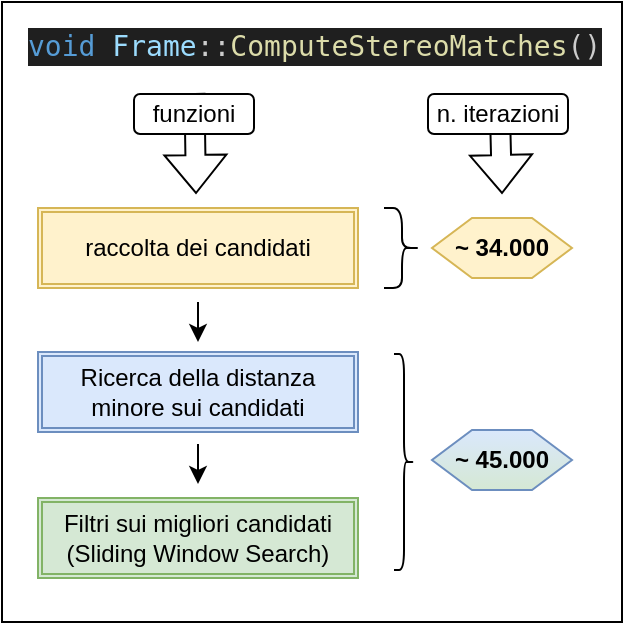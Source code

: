<mxfile version="24.4.6" type="device">
  <diagram name="Page-1" id="oBVPWwU0Wbxt7LJlv_sG">
    <mxGraphModel dx="819" dy="477" grid="0" gridSize="10" guides="1" tooltips="1" connect="1" arrows="1" fold="1" page="1" pageScale="1" pageWidth="1169" pageHeight="1654" math="0" shadow="0">
      <root>
        <mxCell id="0" />
        <mxCell id="1" parent="0" />
        <mxCell id="AjBxmP2izFoxVWebHggp-1" value="&lt;div style=&quot;color: #cccccc;background-color: #1f1f1f;font-family: &#39;Droid Sans Mono&#39;, &#39;monospace&#39;, monospace;font-weight: normal;font-size: 14px;line-height: 19px;white-space: pre;&quot;&gt;&lt;div&gt;&lt;span style=&quot;color: #569cd6;&quot;&gt;void&lt;/span&gt;&lt;span style=&quot;color: #cccccc;&quot;&gt; &lt;/span&gt;&lt;span style=&quot;color: #9cdcfe;&quot;&gt;Frame&lt;/span&gt;&lt;span style=&quot;color: #cccccc;&quot;&gt;::&lt;/span&gt;&lt;span style=&quot;color: #dcdcaa;&quot;&gt;ComputeStereoMatches&lt;/span&gt;&lt;span style=&quot;color: #cccccc;&quot;&gt;()&lt;/span&gt;&lt;/div&gt;&lt;/div&gt;" style="text;whiteSpace=wrap;html=1;" parent="1" vertex="1">
          <mxGeometry x="52" y="150" width="295" height="35" as="geometry" />
        </mxCell>
        <mxCell id="AjBxmP2izFoxVWebHggp-3" value="" style="shape=flexArrow;endArrow=classic;html=1;rounded=0;exitX=0.294;exitY=0.986;exitDx=0;exitDy=0;exitPerimeter=0;" parent="1" edge="1">
          <mxGeometry width="50" height="50" relative="1" as="geometry">
            <mxPoint x="137.23" y="189.51" as="sourcePoint" />
            <mxPoint x="138" y="240" as="targetPoint" />
          </mxGeometry>
        </mxCell>
        <mxCell id="AjBxmP2izFoxVWebHggp-4" value="raccolta dei candidati" style="shape=ext;double=1;rounded=0;whiteSpace=wrap;html=1;fillColor=#fff2cc;strokeColor=#d6b656;" parent="1" vertex="1">
          <mxGeometry x="59" y="247" width="160" height="40" as="geometry" />
        </mxCell>
        <mxCell id="AjBxmP2izFoxVWebHggp-6" value="Ricerca della distanza minore sui candidati" style="shape=ext;double=1;rounded=0;whiteSpace=wrap;html=1;fillColor=#dae8fc;strokeColor=#6c8ebf;" parent="1" vertex="1">
          <mxGeometry x="59" y="319" width="160" height="40" as="geometry" />
        </mxCell>
        <mxCell id="AjBxmP2izFoxVWebHggp-8" value="" style="endArrow=classic;html=1;rounded=0;" parent="1" edge="1">
          <mxGeometry width="50" height="50" relative="1" as="geometry">
            <mxPoint x="139" y="294" as="sourcePoint" />
            <mxPoint x="139" y="314" as="targetPoint" />
          </mxGeometry>
        </mxCell>
        <mxCell id="AjBxmP2izFoxVWebHggp-12" value="" style="endArrow=classic;html=1;rounded=0;" parent="1" edge="1">
          <mxGeometry width="50" height="50" relative="1" as="geometry">
            <mxPoint x="139" y="365" as="sourcePoint" />
            <mxPoint x="139" y="385" as="targetPoint" />
          </mxGeometry>
        </mxCell>
        <mxCell id="AjBxmP2izFoxVWebHggp-13" value="Filtri sui migliori candidati&lt;div&gt;(Sliding Window Search)&lt;/div&gt;" style="shape=ext;double=1;rounded=0;whiteSpace=wrap;html=1;fillColor=#d5e8d4;strokeColor=#82b366;" parent="1" vertex="1">
          <mxGeometry x="59" y="392" width="160" height="40" as="geometry" />
        </mxCell>
        <mxCell id="AjBxmP2izFoxVWebHggp-21" value="funzioni" style="rounded=1;whiteSpace=wrap;html=1;" parent="1" vertex="1">
          <mxGeometry x="107" y="190" width="60" height="20" as="geometry" />
        </mxCell>
        <mxCell id="AjBxmP2izFoxVWebHggp-30" value="" style="shape=flexArrow;endArrow=classic;html=1;rounded=0;exitX=0.294;exitY=0.986;exitDx=0;exitDy=0;exitPerimeter=0;" parent="1" edge="1">
          <mxGeometry width="50" height="50" relative="1" as="geometry">
            <mxPoint x="290" y="200.0" as="sourcePoint" />
            <mxPoint x="291" y="240" as="targetPoint" />
          </mxGeometry>
        </mxCell>
        <mxCell id="AjBxmP2izFoxVWebHggp-31" value="n. iterazioni" style="rounded=1;whiteSpace=wrap;html=1;" parent="1" vertex="1">
          <mxGeometry x="254" y="190" width="70" height="20" as="geometry" />
        </mxCell>
        <mxCell id="AjBxmP2izFoxVWebHggp-32" value="&lt;span lang=&quot;it&quot; class=&quot;BxUVEf ILfuVd&quot;&gt;&lt;span class=&quot;hgKElc&quot;&gt;&lt;b&gt;~ 34.000&lt;/b&gt;&lt;/span&gt;&lt;/span&gt;" style="shape=hexagon;perimeter=hexagonPerimeter2;whiteSpace=wrap;html=1;fixedSize=1;fillColor=#fff2cc;strokeColor=#d6b656;" parent="1" vertex="1">
          <mxGeometry x="256" y="252" width="70" height="30" as="geometry" />
        </mxCell>
        <mxCell id="AjBxmP2izFoxVWebHggp-33" value="&lt;span lang=&quot;it&quot; class=&quot;BxUVEf ILfuVd&quot;&gt;&lt;span class=&quot;hgKElc&quot;&gt;&lt;b&gt;~ 45.000&lt;/b&gt;&lt;/span&gt;&lt;/span&gt;" style="shape=hexagon;perimeter=hexagonPerimeter2;whiteSpace=wrap;html=1;fixedSize=1;fillColor=#dae8fc;strokeColor=#6c8ebf;fillStyle=auto;gradientColor=#D5E8D4;gradientDirection=south;" parent="1" vertex="1">
          <mxGeometry x="256" y="358" width="70" height="30" as="geometry" />
        </mxCell>
        <mxCell id="AjBxmP2izFoxVWebHggp-35" value="" style="shape=curlyBracket;whiteSpace=wrap;html=1;rounded=1;flipH=1;labelPosition=right;verticalLabelPosition=middle;align=left;verticalAlign=middle;" parent="1" vertex="1">
          <mxGeometry x="237" y="320" width="10" height="108" as="geometry" />
        </mxCell>
        <mxCell id="AjBxmP2izFoxVWebHggp-36" value="" style="shape=curlyBracket;whiteSpace=wrap;html=1;rounded=1;flipH=1;labelPosition=right;verticalLabelPosition=middle;align=left;verticalAlign=middle;" parent="1" vertex="1">
          <mxGeometry x="232" y="247" width="18" height="40" as="geometry" />
        </mxCell>
        <mxCell id="AjBxmP2izFoxVWebHggp-37" value="" style="whiteSpace=wrap;html=1;aspect=fixed;fillColor=none;" parent="1" vertex="1">
          <mxGeometry x="41" y="144" width="310" height="310" as="geometry" />
        </mxCell>
      </root>
    </mxGraphModel>
  </diagram>
</mxfile>
